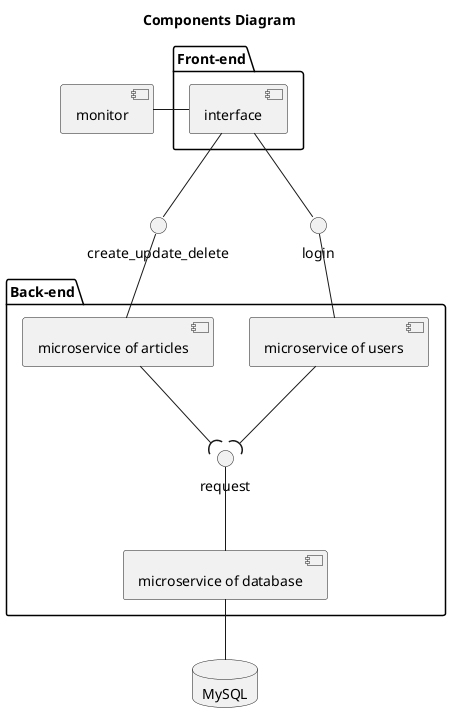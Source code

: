 @startuml

title Components Diagram

package "Front-end" {
    [interface]
}

[monitor] - interface

Interface create_update_delete
Interface login

interface -down- create_update_delete
interface -down- login

package "Back-end" {
    [microservice of database] as database 
    [microservice of users] as user
    [microservice of articles] as article 

    Interface request

    user -down-( request
    article -down-( request

    request -down- database
}

create_update_delete -down- article
login -down- user

database "MySQL" as db

database -down- db

@enduml